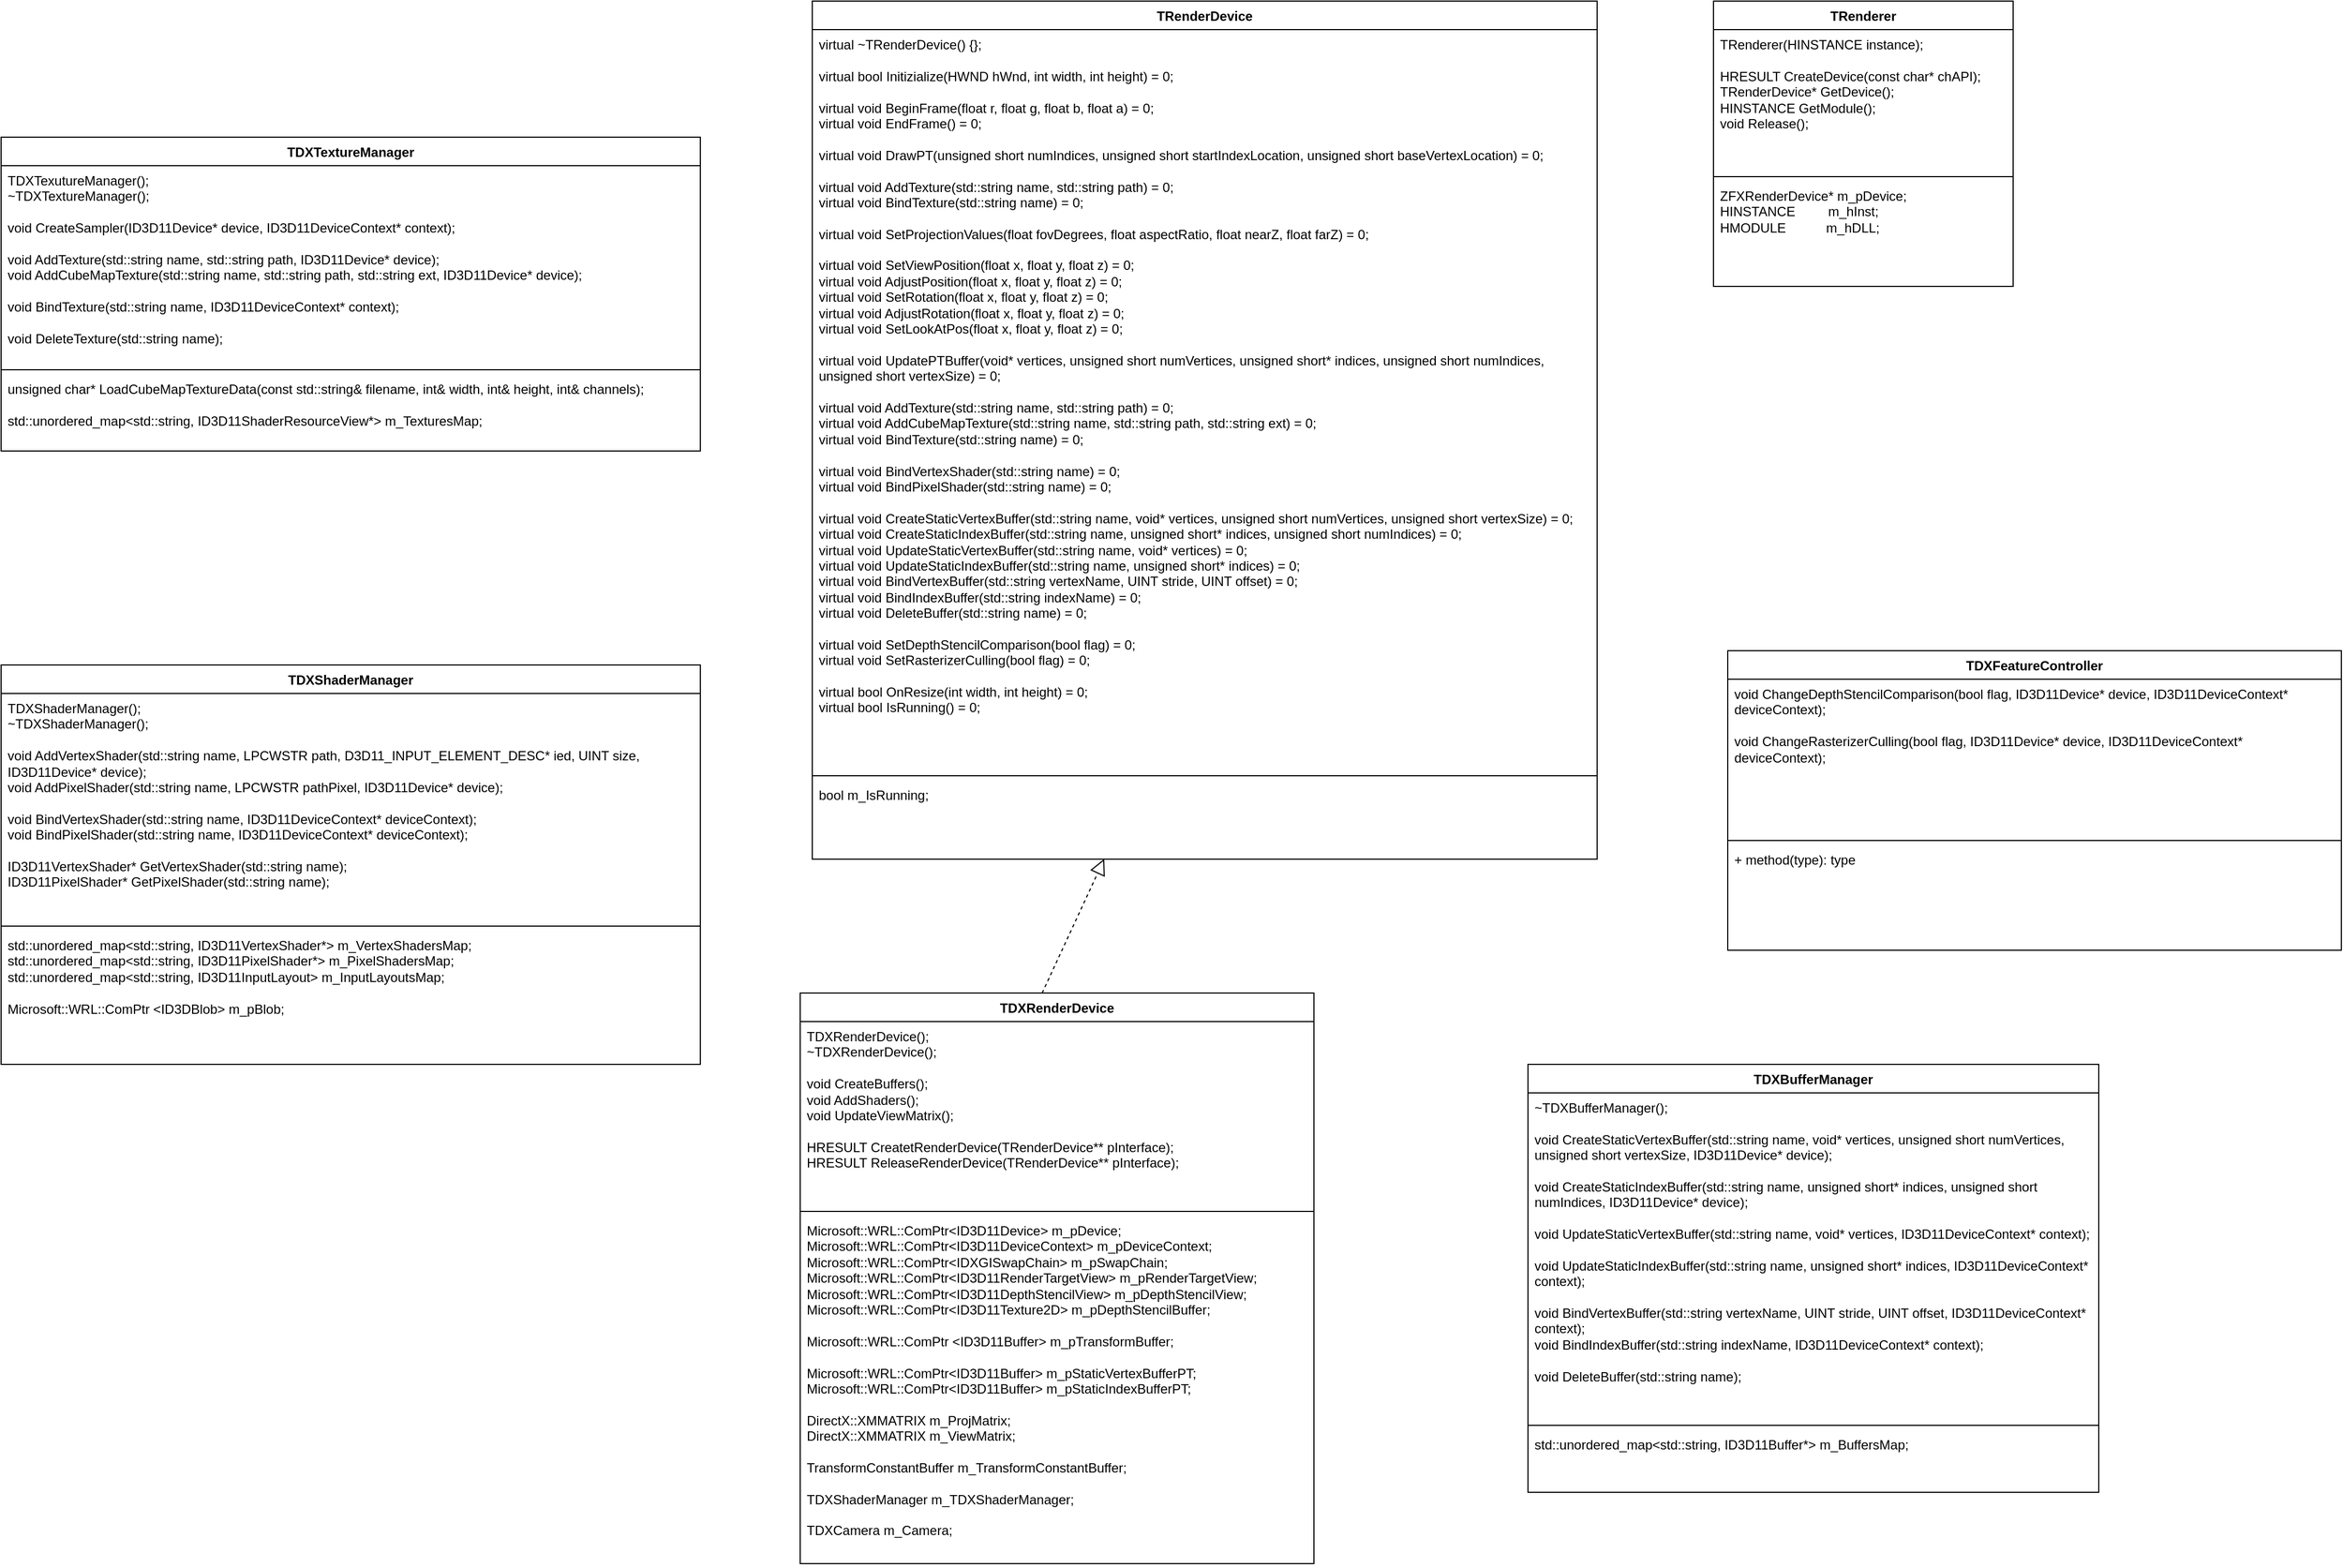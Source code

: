 <mxfile version="24.8.6">
  <diagram name="Страница — 1" id="iS9kPeVT_qTxmNW6HSiJ">
    <mxGraphModel dx="3407" dy="1422" grid="1" gridSize="13" guides="1" tooltips="1" connect="1" arrows="1" fold="1" page="0" pageScale="1" pageWidth="827" pageHeight="1169" background="none" math="0" shadow="0">
      <root>
        <mxCell id="0" />
        <mxCell id="1" parent="0" />
        <mxCell id="LnMvlJYZvyKWMzvUD1xX-2" value="TRenderDevice" style="swimlane;fontStyle=1;align=center;verticalAlign=top;childLayout=stackLayout;horizontal=1;startSize=26;horizontalStack=0;resizeParent=1;resizeParentMax=0;resizeLast=0;collapsible=1;marginBottom=0;whiteSpace=wrap;html=1;" parent="1" vertex="1">
          <mxGeometry x="50" y="71" width="715" height="782" as="geometry" />
        </mxCell>
        <mxCell id="LnMvlJYZvyKWMzvUD1xX-3" value="&lt;div&gt;virtual ~TRenderDevice() {};&lt;br&gt;&lt;/div&gt;&lt;div&gt;&lt;br&gt;&lt;/div&gt;&lt;div&gt;virtual bool Initizialize(HWND hWnd, int width, int height) = 0;&lt;/div&gt;&lt;div&gt;&lt;br&gt;&lt;/div&gt;&lt;div&gt;virtual void BeginFrame(float r, float g, float b, float a) = 0;&lt;/div&gt;&lt;div&gt;virtual void EndFrame() = 0;&lt;/div&gt;&lt;div&gt;&lt;br&gt;&lt;/div&gt;&lt;div&gt;virtual void DrawPT(unsigned short numIndices, unsigned short startIndexLocation, unsigned short baseVertexLocation) = 0;&lt;br&gt;&lt;/div&gt;&lt;div&gt;&lt;br&gt;&lt;/div&gt;&lt;div&gt;virtual void AddTexture(std::string name, std::string path) = 0;&lt;br&gt;virtual void BindTexture(std::string name) = 0;&lt;br&gt;&lt;/div&gt;&lt;div&gt;&lt;br&gt;&lt;/div&gt;virtual void SetProjectionValues(float fovDegrees, float aspectRatio, float nearZ, float farZ) = 0;&lt;br&gt;&lt;br&gt;virtual void SetViewPosition(float x, float y, float z) = 0;&lt;br&gt;virtual void AdjustPosition(float x, float y, float z) = 0;&lt;br&gt;virtual void SetRotation(float x, float y, float z) = 0;&lt;br&gt;virtual void AdjustRotation(float x, float y, float z) = 0;&lt;br&gt;virtual void SetLookAtPos(float x, float y, float z) = 0;&lt;div&gt;&lt;br&gt;&lt;/div&gt;&lt;div&gt;virtual void UpdatePTBuffer(void* vertices, unsigned short numVertices, unsigned short* indices, unsigned short numIndices, unsigned short vertexSize) = 0;&lt;/div&gt;&lt;div&gt;&lt;br&gt;&lt;/div&gt;&lt;div&gt;virtual void AddTexture(std::string name, std::string path) = 0;&lt;/div&gt;&lt;div&gt;virtual void AddCubeMapTexture(std::string name, std::string path, std::string ext) = 0;&lt;br&gt;&lt;/div&gt;&lt;div&gt;virtual void BindTexture(std::string name) = 0;&lt;/div&gt;&lt;div&gt;&lt;br&gt;&lt;/div&gt;&lt;div&gt;virtual void BindVertexShader(std::string name) = 0;&lt;br&gt;virtual void BindPixelShader(std::string name) = 0;&lt;/div&gt;&lt;div&gt;&lt;br&gt;&lt;/div&gt;&lt;div&gt;virtual void CreateStaticVertexBuffer(std::string name, void* vertices, unsigned short numVertices, unsigned short vertexSize) = 0;&lt;br&gt;virtual void CreateStaticIndexBuffer(std::string name, unsigned short* indices, unsigned short numIndices) = 0;&lt;br&gt;virtual void UpdateStaticVertexBuffer(std::string name, void* vertices) = 0;&lt;br&gt;virtual void UpdateStaticIndexBuffer(std::string name, unsigned short* indices) = 0;&lt;br&gt;virtual void BindVertexBuffer(std::string vertexName, UINT stride, UINT offset) = 0;&lt;br&gt;virtual void BindIndexBuffer(std::string indexName) = 0;&lt;br&gt;virtual void DeleteBuffer(std::string name) = 0;&lt;br&gt;&lt;/div&gt;&lt;div&gt;&lt;br&gt;&lt;/div&gt;&lt;div&gt;virtual void SetDepthStencilComparison(bool flag) = 0;&lt;br&gt;virtual void SetRasterizerCulling(bool flag) = 0;&lt;br&gt;&lt;/div&gt;&lt;div&gt;&lt;br&gt;&lt;/div&gt;&lt;div&gt;virtual bool OnResize(int width, int height) = 0;&lt;/div&gt;&lt;div&gt;virtual bool IsRunning() = 0;&lt;br&gt;&lt;/div&gt;" style="text;strokeColor=none;fillColor=none;align=left;verticalAlign=top;spacingLeft=4;spacingRight=4;overflow=hidden;rotatable=0;points=[[0,0.5],[1,0.5]];portConstraint=eastwest;whiteSpace=wrap;html=1;" parent="LnMvlJYZvyKWMzvUD1xX-2" vertex="1">
          <mxGeometry y="26" width="715" height="676" as="geometry" />
        </mxCell>
        <mxCell id="LnMvlJYZvyKWMzvUD1xX-4" value="" style="line;strokeWidth=1;fillColor=none;align=left;verticalAlign=middle;spacingTop=-1;spacingLeft=3;spacingRight=3;rotatable=0;labelPosition=right;points=[];portConstraint=eastwest;strokeColor=inherit;" parent="LnMvlJYZvyKWMzvUD1xX-2" vertex="1">
          <mxGeometry y="702" width="715" height="8" as="geometry" />
        </mxCell>
        <mxCell id="LnMvlJYZvyKWMzvUD1xX-5" value="&lt;div&gt;bool m_IsRunning;&lt;br&gt;&lt;/div&gt;" style="text;strokeColor=none;fillColor=none;align=left;verticalAlign=top;spacingLeft=4;spacingRight=4;overflow=hidden;rotatable=0;points=[[0,0.5],[1,0.5]];portConstraint=eastwest;whiteSpace=wrap;html=1;" parent="LnMvlJYZvyKWMzvUD1xX-2" vertex="1">
          <mxGeometry y="710" width="715" height="72" as="geometry" />
        </mxCell>
        <mxCell id="LnMvlJYZvyKWMzvUD1xX-13" value="" style="endArrow=block;dashed=1;endFill=0;endSize=12;html=1;rounded=0;entryX=0.372;entryY=0.997;entryDx=0;entryDy=0;entryPerimeter=0;exitX=0.471;exitY=0;exitDx=0;exitDy=0;exitPerimeter=0;" parent="1" source="cNzNoUKR5_ti7T2eS_Fg-1" target="LnMvlJYZvyKWMzvUD1xX-5" edge="1">
          <mxGeometry width="160" relative="1" as="geometry">
            <mxPoint x="319" y="529" as="sourcePoint" />
            <mxPoint x="500" y="320" as="targetPoint" />
          </mxGeometry>
        </mxCell>
        <mxCell id="cNzNoUKR5_ti7T2eS_Fg-1" value="TDXRenderDevice" style="swimlane;fontStyle=1;align=center;verticalAlign=top;childLayout=stackLayout;horizontal=1;startSize=26;horizontalStack=0;resizeParent=1;resizeParentMax=0;resizeLast=0;collapsible=1;marginBottom=0;whiteSpace=wrap;html=1;" parent="1" vertex="1">
          <mxGeometry x="39" y="975" width="468" height="520" as="geometry" />
        </mxCell>
        <mxCell id="cNzNoUKR5_ti7T2eS_Fg-2" value="&lt;div&gt;TDXRenderDevice();&lt;/div&gt;&lt;div&gt;~TDXRenderDevice();&lt;/div&gt;&lt;div&gt;&lt;br&gt;&lt;/div&gt;&lt;div&gt;void CreateBuffers();&lt;/div&gt;&lt;div&gt;void AddShaders();&lt;/div&gt;&lt;div&gt;void UpdateViewMatrix();&lt;br&gt;&lt;/div&gt;&lt;div&gt;&lt;br&gt;&lt;/div&gt;&lt;div&gt;HRESULT CreatetRenderDevice(TRenderDevice** pInterface);&amp;nbsp;&amp;nbsp;&amp;nbsp;&amp;nbsp;&lt;/div&gt;&lt;div&gt;HRESULT ReleaseRenderDevice(TRenderDevice** pInterface);&lt;br&gt;&lt;br&gt;&lt;/div&gt;" style="text;strokeColor=none;fillColor=none;align=left;verticalAlign=top;spacingLeft=4;spacingRight=4;overflow=hidden;rotatable=0;points=[[0,0.5],[1,0.5]];portConstraint=eastwest;whiteSpace=wrap;html=1;" parent="cNzNoUKR5_ti7T2eS_Fg-1" vertex="1">
          <mxGeometry y="26" width="468" height="169" as="geometry" />
        </mxCell>
        <mxCell id="cNzNoUKR5_ti7T2eS_Fg-3" value="" style="line;strokeWidth=1;fillColor=none;align=left;verticalAlign=middle;spacingTop=-1;spacingLeft=3;spacingRight=3;rotatable=0;labelPosition=right;points=[];portConstraint=eastwest;strokeColor=inherit;" parent="cNzNoUKR5_ti7T2eS_Fg-1" vertex="1">
          <mxGeometry y="195" width="468" height="8" as="geometry" />
        </mxCell>
        <mxCell id="cNzNoUKR5_ti7T2eS_Fg-4" value="&lt;div&gt;Microsoft::WRL::ComPtr&amp;lt;ID3D11Device&amp;gt; m_pDevice; Microsoft::WRL::ComPtr&amp;lt;ID3D11DeviceContext&amp;gt; m_pDeviceContext; Microsoft::WRL::ComPtr&amp;lt;IDXGISwapChain&amp;gt; m_pSwapChain; Microsoft::WRL::ComPtr&amp;lt;ID3D11RenderTargetView&amp;gt; m_pRenderTargetView; Microsoft::WRL::ComPtr&amp;lt;ID3D11DepthStencilView&amp;gt; m_pDepthStencilView; Microsoft::WRL::ComPtr&amp;lt;ID3D11Texture2D&amp;gt; m_pDepthStencilBuffer;&lt;br&gt;&lt;/div&gt;&lt;div&gt;&lt;br&gt;&lt;/div&gt;&lt;div&gt;Microsoft::WRL::ComPtr &amp;lt;ID3D11Buffer&amp;gt; m_pTransformBuffer;&lt;br&gt;&lt;/div&gt;&lt;div&gt;&lt;br&gt;Microsoft::WRL::ComPtr&amp;lt;ID3D11Buffer&amp;gt; m_pStaticVertexBufferPT;&lt;br&gt;Microsoft::WRL::ComPtr&amp;lt;ID3D11Buffer&amp;gt; m_pStaticIndexBufferPT;&lt;br&gt;&lt;/div&gt;&lt;div&gt;&lt;br&gt;&lt;/div&gt;&lt;div&gt;DirectX::XMMATRIX m_ProjMatrix;&lt;br&gt;DirectX::XMMATRIX m_ViewMatrix;&lt;/div&gt;&lt;div&gt;&lt;br&gt;&lt;/div&gt;&lt;div&gt;TransformConstantBuffer m_TransformConstantBuffer;&lt;br&gt;&lt;/div&gt;&lt;div&gt;&lt;br&gt;&lt;/div&gt;&lt;div&gt;TDXShaderManager m_TDXShaderManager;&lt;/div&gt;&lt;div&gt;&lt;br&gt;&lt;/div&gt;&lt;div&gt;TDXCamera m_Camera;&lt;br&gt;&lt;/div&gt;" style="text;strokeColor=none;fillColor=none;align=left;verticalAlign=top;spacingLeft=4;spacingRight=4;overflow=hidden;rotatable=0;points=[[0,0.5],[1,0.5]];portConstraint=eastwest;whiteSpace=wrap;html=1;" parent="cNzNoUKR5_ti7T2eS_Fg-1" vertex="1">
          <mxGeometry y="203" width="468" height="317" as="geometry" />
        </mxCell>
        <mxCell id="cNzNoUKR5_ti7T2eS_Fg-5" value="TRenderer" style="swimlane;fontStyle=1;align=center;verticalAlign=top;childLayout=stackLayout;horizontal=1;startSize=26;horizontalStack=0;resizeParent=1;resizeParentMax=0;resizeLast=0;collapsible=1;marginBottom=0;whiteSpace=wrap;html=1;" parent="1" vertex="1">
          <mxGeometry x="871" y="71" width="273" height="260" as="geometry" />
        </mxCell>
        <mxCell id="cNzNoUKR5_ti7T2eS_Fg-6" value="&lt;div&gt;TRenderer(HINSTANCE instance);&lt;/div&gt;&lt;div&gt;&lt;br&gt;&lt;/div&gt;&lt;div&gt;HRESULT CreateDevice(const char* chAPI);&lt;/div&gt;&lt;div&gt;TRenderDevice* GetDevice();&lt;/div&gt;&lt;div&gt;HINSTANCE GetModule();&lt;/div&gt;&lt;div&gt;void Release();&lt;br&gt;&lt;/div&gt;" style="text;strokeColor=none;fillColor=none;align=left;verticalAlign=top;spacingLeft=4;spacingRight=4;overflow=hidden;rotatable=0;points=[[0,0.5],[1,0.5]];portConstraint=eastwest;whiteSpace=wrap;html=1;" parent="cNzNoUKR5_ti7T2eS_Fg-5" vertex="1">
          <mxGeometry y="26" width="273" height="130" as="geometry" />
        </mxCell>
        <mxCell id="cNzNoUKR5_ti7T2eS_Fg-7" value="" style="line;strokeWidth=1;fillColor=none;align=left;verticalAlign=middle;spacingTop=-1;spacingLeft=3;spacingRight=3;rotatable=0;labelPosition=right;points=[];portConstraint=eastwest;strokeColor=inherit;" parent="cNzNoUKR5_ti7T2eS_Fg-5" vertex="1">
          <mxGeometry y="156" width="273" height="8" as="geometry" />
        </mxCell>
        <mxCell id="cNzNoUKR5_ti7T2eS_Fg-8" value="ZFXRenderDevice* m_pDevice;&lt;br&gt;HINSTANCE&amp;nbsp;&amp;nbsp;&amp;nbsp;&amp;nbsp;&amp;nbsp;&amp;nbsp;&amp;nbsp;&amp;nbsp; m_hInst;&lt;br&gt;HMODULE&amp;nbsp;&amp;nbsp;&amp;nbsp;&amp;nbsp;&amp;nbsp;&amp;nbsp;&amp;nbsp;&amp;nbsp;&amp;nbsp;&amp;nbsp; m_hDLL;" style="text;strokeColor=none;fillColor=none;align=left;verticalAlign=top;spacingLeft=4;spacingRight=4;overflow=hidden;rotatable=0;points=[[0,0.5],[1,0.5]];portConstraint=eastwest;whiteSpace=wrap;html=1;" parent="cNzNoUKR5_ti7T2eS_Fg-5" vertex="1">
          <mxGeometry y="164" width="273" height="96" as="geometry" />
        </mxCell>
        <mxCell id="Nmb29etkxSLf_LVVn4ak-1" value="TDXShaderManager" style="swimlane;fontStyle=1;align=center;verticalAlign=top;childLayout=stackLayout;horizontal=1;startSize=26;horizontalStack=0;resizeParent=1;resizeParentMax=0;resizeLast=0;collapsible=1;marginBottom=0;whiteSpace=wrap;html=1;" parent="1" vertex="1">
          <mxGeometry x="-689" y="676" width="637" height="364" as="geometry" />
        </mxCell>
        <mxCell id="Nmb29etkxSLf_LVVn4ak-2" value="&lt;div&gt;TDXShaderManager();&lt;/div&gt;&lt;div&gt;~TDXShaderManager();&lt;/div&gt;&lt;div&gt;&lt;br&gt;&lt;/div&gt;&lt;div&gt;void AddVertexShader(std::string name, LPCWSTR path, D3D11_INPUT_ELEMENT_DESC* ied, UINT size, ID3D11Device* device);&lt;/div&gt;&lt;div&gt;void AddPixelShader(std::string name, LPCWSTR pathPixel, ID3D11Device* device);&lt;/div&gt;&lt;div&gt;&lt;br&gt;&lt;/div&gt;&lt;div&gt;void BindVertexShader(std::string name, ID3D11DeviceContext* deviceContext);&lt;/div&gt;&lt;div&gt;void BindPixelShader(std::string name, ID3D11DeviceContext* deviceContext);&lt;/div&gt;&lt;div&gt;&lt;br&gt;&lt;/div&gt;&lt;div&gt;ID3D11VertexShader* GetVertexShader(std::string name);&lt;/div&gt;&lt;div&gt;ID3D11PixelShader* GetPixelShader(std::string name);&lt;/div&gt;" style="text;strokeColor=none;fillColor=none;align=left;verticalAlign=top;spacingLeft=4;spacingRight=4;overflow=hidden;rotatable=0;points=[[0,0.5],[1,0.5]];portConstraint=eastwest;whiteSpace=wrap;html=1;" parent="Nmb29etkxSLf_LVVn4ak-1" vertex="1">
          <mxGeometry y="26" width="637" height="208" as="geometry" />
        </mxCell>
        <mxCell id="Nmb29etkxSLf_LVVn4ak-3" value="" style="line;strokeWidth=1;fillColor=none;align=left;verticalAlign=middle;spacingTop=-1;spacingLeft=3;spacingRight=3;rotatable=0;labelPosition=right;points=[];portConstraint=eastwest;strokeColor=inherit;" parent="Nmb29etkxSLf_LVVn4ak-1" vertex="1">
          <mxGeometry y="234" width="637" height="8" as="geometry" />
        </mxCell>
        <mxCell id="Nmb29etkxSLf_LVVn4ak-4" value="&lt;div&gt;std::unordered_map&amp;lt;std::string, ID3D11VertexShader*&amp;gt; m_VertexShadersMap;&lt;/div&gt;&lt;div&gt;&lt;div&gt;std::unordered_map&amp;lt;std::string, ID3D11PixelShader*&amp;gt; m_PixelShadersMap;&lt;/div&gt;&lt;div&gt;&lt;div&gt;std::unordered_map&amp;lt;std::string, ID3D11InputLayout&amp;gt; m_InputLayoutsMap;&lt;/div&gt;&lt;div&gt;&lt;br&gt;&lt;/div&gt;&lt;div&gt;Microsoft::WRL::ComPtr &amp;lt;ID3DBlob&amp;gt; m_pBlob;&lt;/div&gt;&lt;/div&gt;&lt;/div&gt;" style="text;strokeColor=none;fillColor=none;align=left;verticalAlign=top;spacingLeft=4;spacingRight=4;overflow=hidden;rotatable=0;points=[[0,0.5],[1,0.5]];portConstraint=eastwest;whiteSpace=wrap;html=1;" parent="Nmb29etkxSLf_LVVn4ak-1" vertex="1">
          <mxGeometry y="242" width="637" height="122" as="geometry" />
        </mxCell>
        <mxCell id="j0UoL_jZY-VV4XArSAp1-1" value="&lt;div&gt;TDXTextureManager&lt;/div&gt;" style="swimlane;fontStyle=1;align=center;verticalAlign=top;childLayout=stackLayout;horizontal=1;startSize=26;horizontalStack=0;resizeParent=1;resizeParentMax=0;resizeLast=0;collapsible=1;marginBottom=0;whiteSpace=wrap;html=1;" parent="1" vertex="1">
          <mxGeometry x="-689" y="195" width="637" height="286" as="geometry" />
        </mxCell>
        <mxCell id="j0UoL_jZY-VV4XArSAp1-2" value="&lt;div&gt;TDXTexutureManager();&lt;/div&gt;&lt;div&gt;~TDXTextureManager();&lt;/div&gt;&lt;div&gt;&lt;br&gt;&lt;/div&gt;&lt;div&gt;void CreateSampler(ID3D11Device* device, ID3D11DeviceContext* context);&lt;br&gt;&lt;/div&gt;&lt;div&gt;&lt;br&gt;&lt;/div&gt;&lt;div&gt;void AddTexture(std::string name, std::string path, ID3D11Device* device);&lt;/div&gt;&lt;div&gt;void AddCubeMapTexture(std::string name, std::string path, std::string ext, ID3D11Device* device);&lt;br&gt;&lt;/div&gt;&lt;div&gt;&lt;br&gt;&lt;/div&gt;&lt;div&gt;void BindTexture(std::string name, ID3D11DeviceContext* context);&lt;/div&gt;&lt;div&gt;&lt;br&gt;&lt;/div&gt;&lt;div&gt;void DeleteTexture(std::string name);&lt;/div&gt;" style="text;strokeColor=none;fillColor=none;align=left;verticalAlign=top;spacingLeft=4;spacingRight=4;overflow=hidden;rotatable=0;points=[[0,0.5],[1,0.5]];portConstraint=eastwest;whiteSpace=wrap;html=1;" parent="j0UoL_jZY-VV4XArSAp1-1" vertex="1">
          <mxGeometry y="26" width="637" height="182" as="geometry" />
        </mxCell>
        <mxCell id="j0UoL_jZY-VV4XArSAp1-3" value="" style="line;strokeWidth=1;fillColor=none;align=left;verticalAlign=middle;spacingTop=-1;spacingLeft=3;spacingRight=3;rotatable=0;labelPosition=right;points=[];portConstraint=eastwest;strokeColor=inherit;" parent="j0UoL_jZY-VV4XArSAp1-1" vertex="1">
          <mxGeometry y="208" width="637" height="8" as="geometry" />
        </mxCell>
        <mxCell id="j0UoL_jZY-VV4XArSAp1-4" value="unsigned char* LoadCubeMapTextureData(const std::string&amp;amp; filename, int&amp;amp; width, int&amp;amp; height, int&amp;amp; channels);&lt;br&gt;&lt;br&gt;&lt;div&gt;std::unordered_map&amp;lt;std::string, ID3D11ShaderResourceView*&amp;gt; m_TexturesMap;&lt;/div&gt;" style="text;strokeColor=none;fillColor=none;align=left;verticalAlign=top;spacingLeft=4;spacingRight=4;overflow=hidden;rotatable=0;points=[[0,0.5],[1,0.5]];portConstraint=eastwest;whiteSpace=wrap;html=1;" parent="j0UoL_jZY-VV4XArSAp1-1" vertex="1">
          <mxGeometry y="216" width="637" height="70" as="geometry" />
        </mxCell>
        <mxCell id="85-j-p2QJw2XKJVX7Edh-1" value="TDXFeatureController" style="swimlane;fontStyle=1;align=center;verticalAlign=top;childLayout=stackLayout;horizontal=1;startSize=26;horizontalStack=0;resizeParent=1;resizeParentMax=0;resizeLast=0;collapsible=1;marginBottom=0;whiteSpace=wrap;html=1;" parent="1" vertex="1">
          <mxGeometry x="884" y="663" width="559" height="273" as="geometry" />
        </mxCell>
        <mxCell id="85-j-p2QJw2XKJVX7Edh-2" value="&lt;div&gt;&lt;span class=&quot;hljs-type&quot;&gt;void&lt;/span&gt; &lt;span class=&quot;hljs-title&quot;&gt;ChangeDepthStencilComparison&lt;/span&gt;&lt;span class=&quot;hljs-params&quot;&gt;(&lt;/span&gt;&lt;span class=&quot;hljs-params&quot;&gt;bool flag&lt;/span&gt;&lt;span class=&quot;hljs-params&quot;&gt;, &lt;/span&gt;ID3D11Device* device, ID3D11DeviceContext* deviceContext&lt;span class=&quot;hljs-params&quot;&gt;);&lt;/span&gt;&lt;/div&gt;&lt;div&gt;&lt;span class=&quot;hljs-params&quot;&gt;&lt;br&gt;&lt;/span&gt;&lt;/div&gt;&lt;div&gt;&lt;span class=&quot;hljs-params&quot;&gt;void ChangeRasterizerCulling(bool flag, ID3D11Device* device, ID3D11DeviceContext* deviceContext);&lt;br&gt;&lt;/span&gt;&lt;/div&gt;" style="text;strokeColor=none;fillColor=none;align=left;verticalAlign=top;spacingLeft=4;spacingRight=4;overflow=hidden;rotatable=0;points=[[0,0.5],[1,0.5]];portConstraint=eastwest;whiteSpace=wrap;html=1;" parent="85-j-p2QJw2XKJVX7Edh-1" vertex="1">
          <mxGeometry y="26" width="559" height="143" as="geometry" />
        </mxCell>
        <mxCell id="85-j-p2QJw2XKJVX7Edh-3" value="" style="line;strokeWidth=1;fillColor=none;align=left;verticalAlign=middle;spacingTop=-1;spacingLeft=3;spacingRight=3;rotatable=0;labelPosition=right;points=[];portConstraint=eastwest;strokeColor=inherit;" parent="85-j-p2QJw2XKJVX7Edh-1" vertex="1">
          <mxGeometry y="169" width="559" height="8" as="geometry" />
        </mxCell>
        <mxCell id="85-j-p2QJw2XKJVX7Edh-4" value="+ method(type): type" style="text;strokeColor=none;fillColor=none;align=left;verticalAlign=top;spacingLeft=4;spacingRight=4;overflow=hidden;rotatable=0;points=[[0,0.5],[1,0.5]];portConstraint=eastwest;whiteSpace=wrap;html=1;" parent="85-j-p2QJw2XKJVX7Edh-1" vertex="1">
          <mxGeometry y="177" width="559" height="96" as="geometry" />
        </mxCell>
        <mxCell id="zGQ5QOaMirLtcjMx9zrs-1" value="TDXBufferManager" style="swimlane;fontStyle=1;align=center;verticalAlign=top;childLayout=stackLayout;horizontal=1;startSize=26;horizontalStack=0;resizeParent=1;resizeParentMax=0;resizeLast=0;collapsible=1;marginBottom=0;whiteSpace=wrap;html=1;" vertex="1" parent="1">
          <mxGeometry x="702" y="1040" width="520" height="390" as="geometry" />
        </mxCell>
        <mxCell id="zGQ5QOaMirLtcjMx9zrs-2" value="~TDXBufferManager();&lt;br&gt;&lt;br&gt;void CreateStaticVertexBuffer(std::string name, void* vertices, unsigned short numVertices, unsigned short vertexSize, ID3D11Device* device);&lt;br&gt;&lt;br&gt;void CreateStaticIndexBuffer(std::string name, unsigned short* indices, unsigned short numIndices, ID3D11Device* device);&lt;br&gt;&lt;br&gt;void UpdateStaticVertexBuffer(std::string name, void* vertices, ID3D11DeviceContext* context);&lt;br&gt;&lt;br&gt;void UpdateStaticIndexBuffer(std::string name, unsigned short* indices, ID3D11DeviceContext* context);&lt;br&gt;&lt;br&gt;void BindVertexBuffer(std::string vertexName, UINT stride, UINT offset, ID3D11DeviceContext* context);&lt;br&gt;void BindIndexBuffer(std::string indexName, ID3D11DeviceContext* context);&lt;br&gt;&lt;br&gt;void DeleteBuffer(std::string name);" style="text;strokeColor=none;fillColor=none;align=left;verticalAlign=top;spacingLeft=4;spacingRight=4;overflow=hidden;rotatable=0;points=[[0,0.5],[1,0.5]];portConstraint=eastwest;whiteSpace=wrap;html=1;" vertex="1" parent="zGQ5QOaMirLtcjMx9zrs-1">
          <mxGeometry y="26" width="520" height="299" as="geometry" />
        </mxCell>
        <mxCell id="zGQ5QOaMirLtcjMx9zrs-3" value="" style="line;strokeWidth=1;fillColor=none;align=left;verticalAlign=middle;spacingTop=-1;spacingLeft=3;spacingRight=3;rotatable=0;labelPosition=right;points=[];portConstraint=eastwest;strokeColor=inherit;" vertex="1" parent="zGQ5QOaMirLtcjMx9zrs-1">
          <mxGeometry y="325" width="520" height="8" as="geometry" />
        </mxCell>
        <mxCell id="zGQ5QOaMirLtcjMx9zrs-4" value="&lt;div&gt;std::unordered_map&amp;lt;std::string, ID3D11Buffer*&amp;gt; m_BuffersMap;&lt;/div&gt;" style="text;strokeColor=none;fillColor=none;align=left;verticalAlign=top;spacingLeft=4;spacingRight=4;overflow=hidden;rotatable=0;points=[[0,0.5],[1,0.5]];portConstraint=eastwest;whiteSpace=wrap;html=1;" vertex="1" parent="zGQ5QOaMirLtcjMx9zrs-1">
          <mxGeometry y="333" width="520" height="57" as="geometry" />
        </mxCell>
      </root>
    </mxGraphModel>
  </diagram>
</mxfile>
